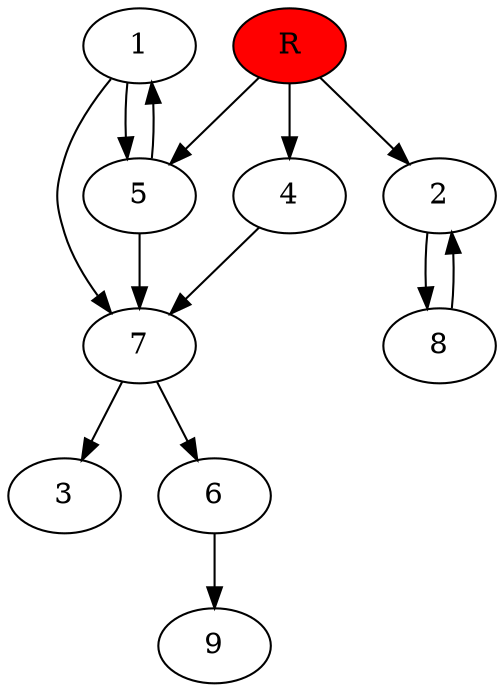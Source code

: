digraph prb28887 {
	1
	2
	3
	4
	5
	6
	7
	8
	R [fillcolor="#ff0000" style=filled]
	1 -> 5
	1 -> 7
	2 -> 8
	4 -> 7
	5 -> 1
	5 -> 7
	6 -> 9
	7 -> 3
	7 -> 6
	8 -> 2
	R -> 2
	R -> 4
	R -> 5
}
